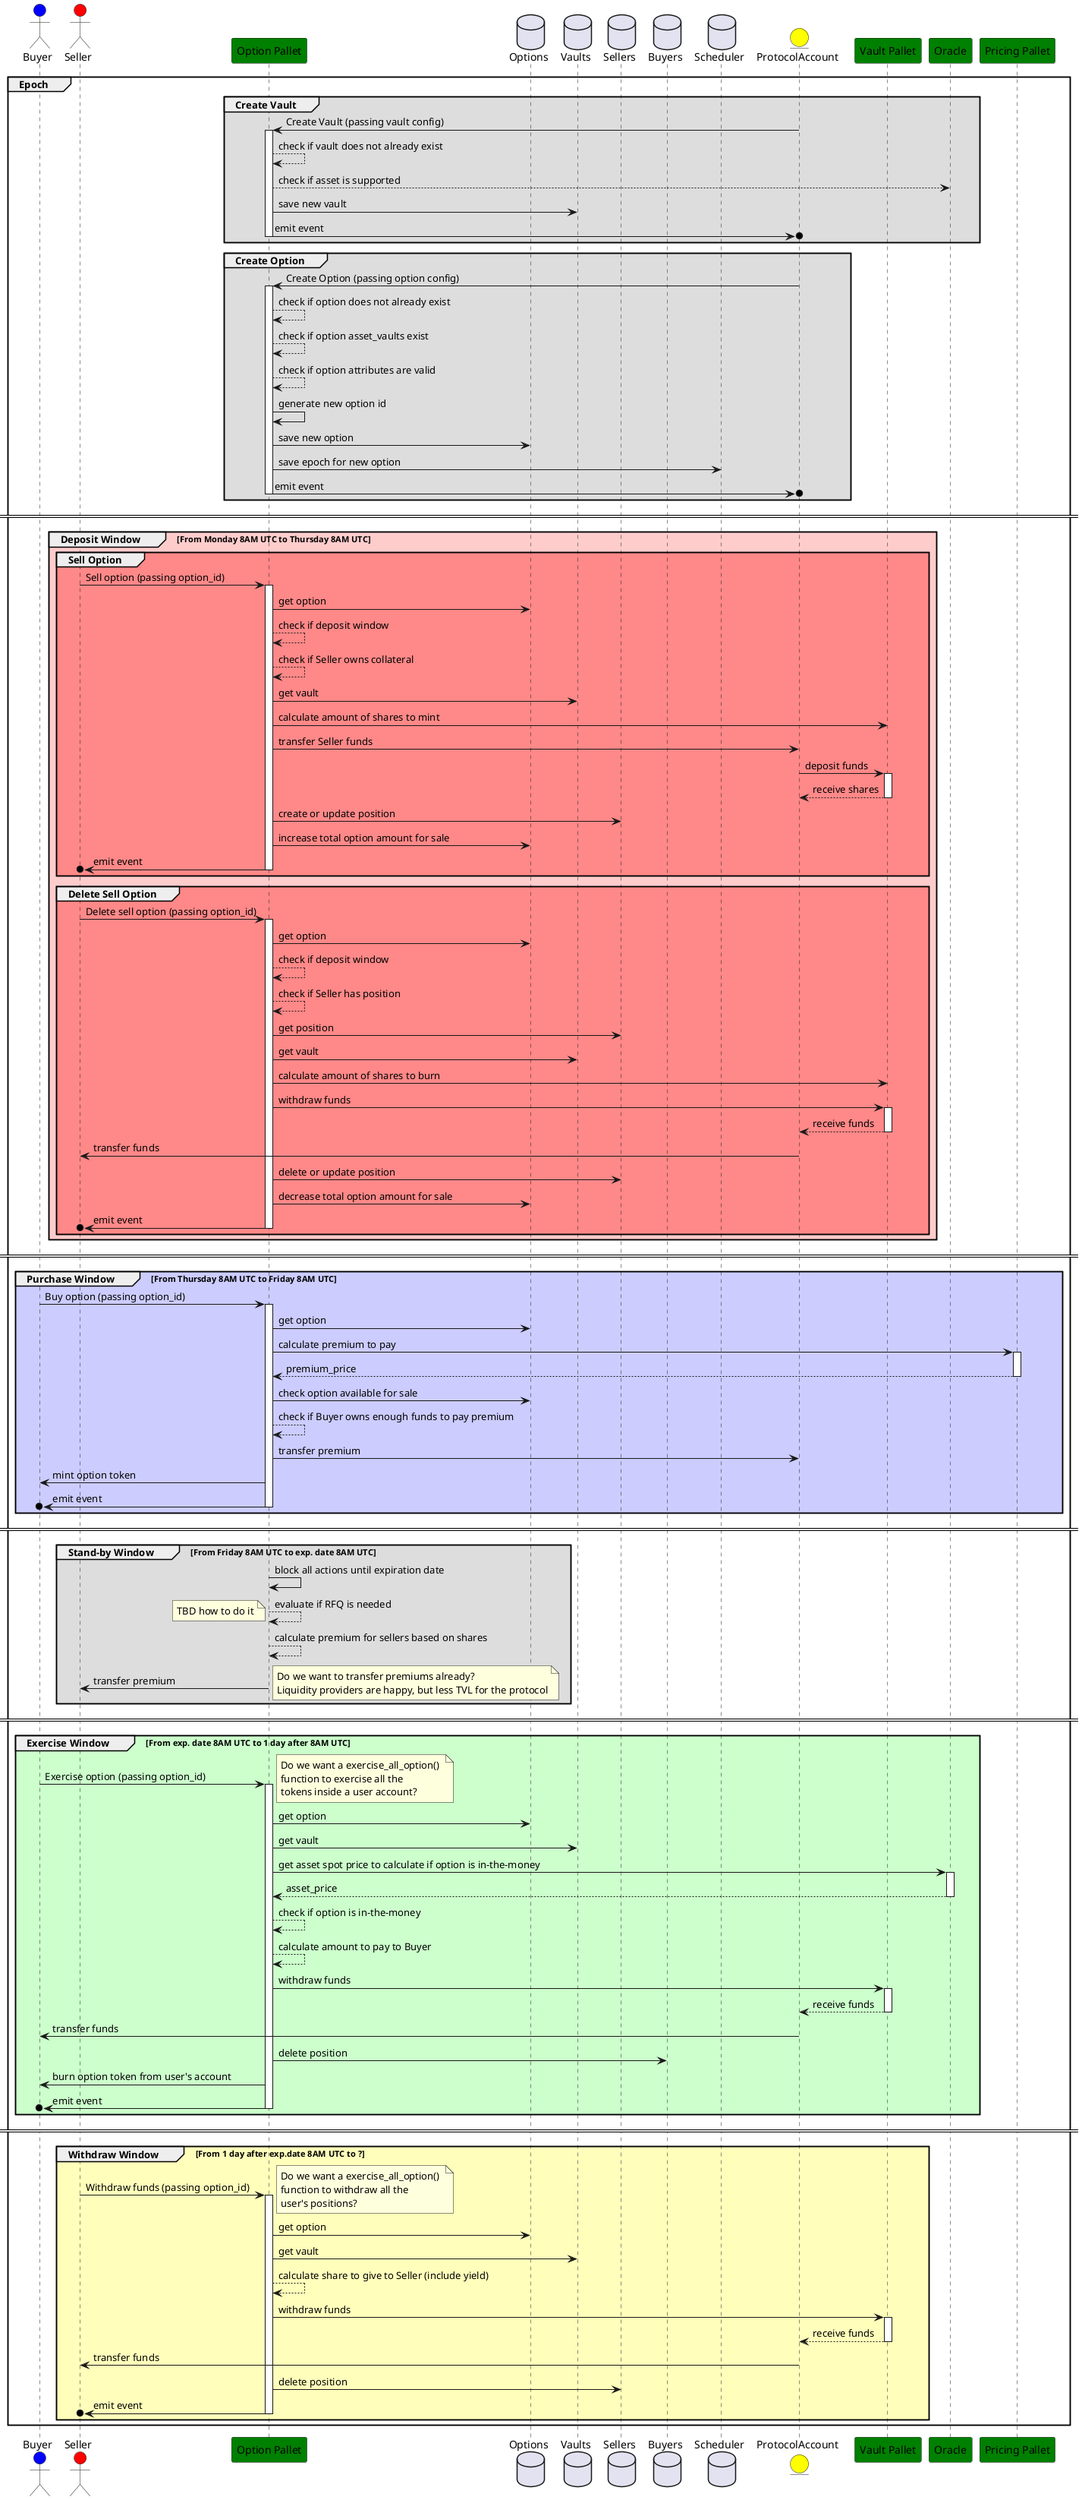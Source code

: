 @startuml
actor Buyer #blue
actor Seller #red
participant "Option Pallet" as Protocol #green
database Options
database Vaults
database Sellers
database Buyers
database Scheduler
entity ProtocolAccount #yellow
participant "Vault Pallet" as Vault #green
participant Oracle #green
participant "Pricing Pallet" as Pricing #green






group Epoch

group #00000022 Create Vault
ProtocolAccount -> Protocol: Create Vault (passing vault config)
activate Protocol
Protocol --> Protocol: check if vault does not already exist
Protocol --> Oracle: check if asset is supported
Protocol -> Vaults: save new vault
ProtocolAccount o<- Protocol: emit event
deactivate Protocol
end

group #00000022 Create Option
ProtocolAccount -> Protocol: Create Option (passing option config)
activate Protocol
Protocol --> Protocol: check if option does not already exist
Protocol --> Protocol: check if option asset_vaults exist
Protocol --> Protocol: check if option attributes are valid
Protocol -> Protocol: generate new option id
Protocol -> Options: save new option
Protocol -> Scheduler: save epoch for new option
ProtocolAccount o<- Protocol: emit event
deactivate Protocol
end
==  ==


group #FF000033 Deposit Window [From Monday 8AM UTC to Thursday 8AM UTC]
group #FF000055 Sell Option
Seller -> Protocol: Sell option (passing option_id)
activate Protocol
Protocol -> Options: get option
Protocol --> Protocol: check if deposit window
Protocol --> Protocol: check if Seller owns collateral
Protocol -> Vaults: get vault
Protocol -> Vault: calculate amount of shares to mint
Protocol -> ProtocolAccount: transfer Seller funds 
ProtocolAccount -> Vault: deposit funds
activate Vault
ProtocolAccount <-- Vault: receive shares
deactivate Vault
Protocol -> Sellers: create or update position
Protocol -> Options: increase total option amount for sale
Seller o<- Protocol: emit event
deactivate Protocol
end

group #FF000055 Delete Sell Option
Seller -> Protocol: Delete sell option (passing option_id)
activate Protocol
Protocol -> Options: get option
Protocol --> Protocol: check if deposit window
Protocol --> Protocol: check if Seller has position
Protocol -> Sellers: get position
Protocol -> Vaults: get vault
Protocol -> Vault: calculate amount of shares to burn
Protocol -> Vault: withdraw funds
activate Vault
ProtocolAccount <-- Vault: receive funds
deactivate Vault
Seller <- ProtocolAccount: transfer funds
Protocol -> Sellers: delete or update position
Protocol -> Options: decrease total option amount for sale
Seller o<- Protocol: emit event
deactivate Protocol
end
end

==  ==


group #0000FF33 Purchase Window [From Thursday 8AM UTC to Friday 8AM UTC]
Buyer -> Protocol: Buy option (passing option_id)
activate Protocol
Protocol -> Options: get option
Protocol -> Pricing: calculate premium to pay
activate Pricing
Protocol <-- Pricing: premium_price
deactivate Pricing
Protocol -> Options: check option available for sale
Protocol --> Protocol: check if Buyer owns enough funds to pay premium
Protocol -> ProtocolAccount: transfer premium
Buyer <- Protocol: mint option token
Buyer o<- Protocol: emit event
deactivate Protocol
end

==  ==

group #00000022 Stand-by Window [From Friday 8AM UTC to exp. date 8AM UTC]
Protocol -> Protocol: block all actions until expiration date
Protocol --> Protocol: evaluate if RFQ is needed
note left
TBD how to do it
end note
Protocol --> Protocol: calculate premium for sellers based on shares
Protocol -> Seller: transfer premium
note right
Do we want to transfer premiums already? 
Liquidity providers are happy, but less TVL for the protocol
end note
end
==  ==

group #00FF0033 Exercise Window [From exp. date 8AM UTC to 1 day after 8AM UTC]
Buyer -> Protocol: Exercise option (passing option_id)
note right
Do we want a exercise_all_option() 
function to exercise all the 
tokens inside a user account?
end note
activate Protocol
Protocol -> Options: get option
Protocol -> Vaults: get vault
Protocol -> Oracle: get asset spot price to calculate if option is in-the-money
activate Oracle
Protocol <-- Oracle: asset_price
deactivate Oracle
Protocol --> Protocol: check if option is in-the-money
Protocol --> Protocol: calculate amount to pay to Buyer
Protocol -> Vault: withdraw funds
activate Vault
ProtocolAccount <-- Vault: receive funds
deactivate Vault
Buyer <- ProtocolAccount: transfer funds
Protocol -> Buyers: delete position
Protocol -> Buyer: burn option token from user's account
Buyer o<- Protocol: emit event
deactivate Protocol
end
==  ==




group #FFFF0044 Withdraw Window [From 1 day after exp.date 8AM UTC to ?]
Seller -> Protocol: Withdraw funds (passing option_id)
note right
Do we want a exercise_all_option() 
function to withdraw all the 
user's positions?
end note
activate Protocol
Protocol -> Options: get option
Protocol -> Vaults: get vault
Protocol --> Protocol: calculate share to give to Seller (include yield)
Protocol -> Vault: withdraw funds
activate Vault
ProtocolAccount <-- Vault: receive funds
deactivate Vault
Seller <- ProtocolAccount: transfer funds
Protocol -> Sellers: delete position
Seller o<- Protocol: emit event
deactivate Protocol
end
end
@enduml